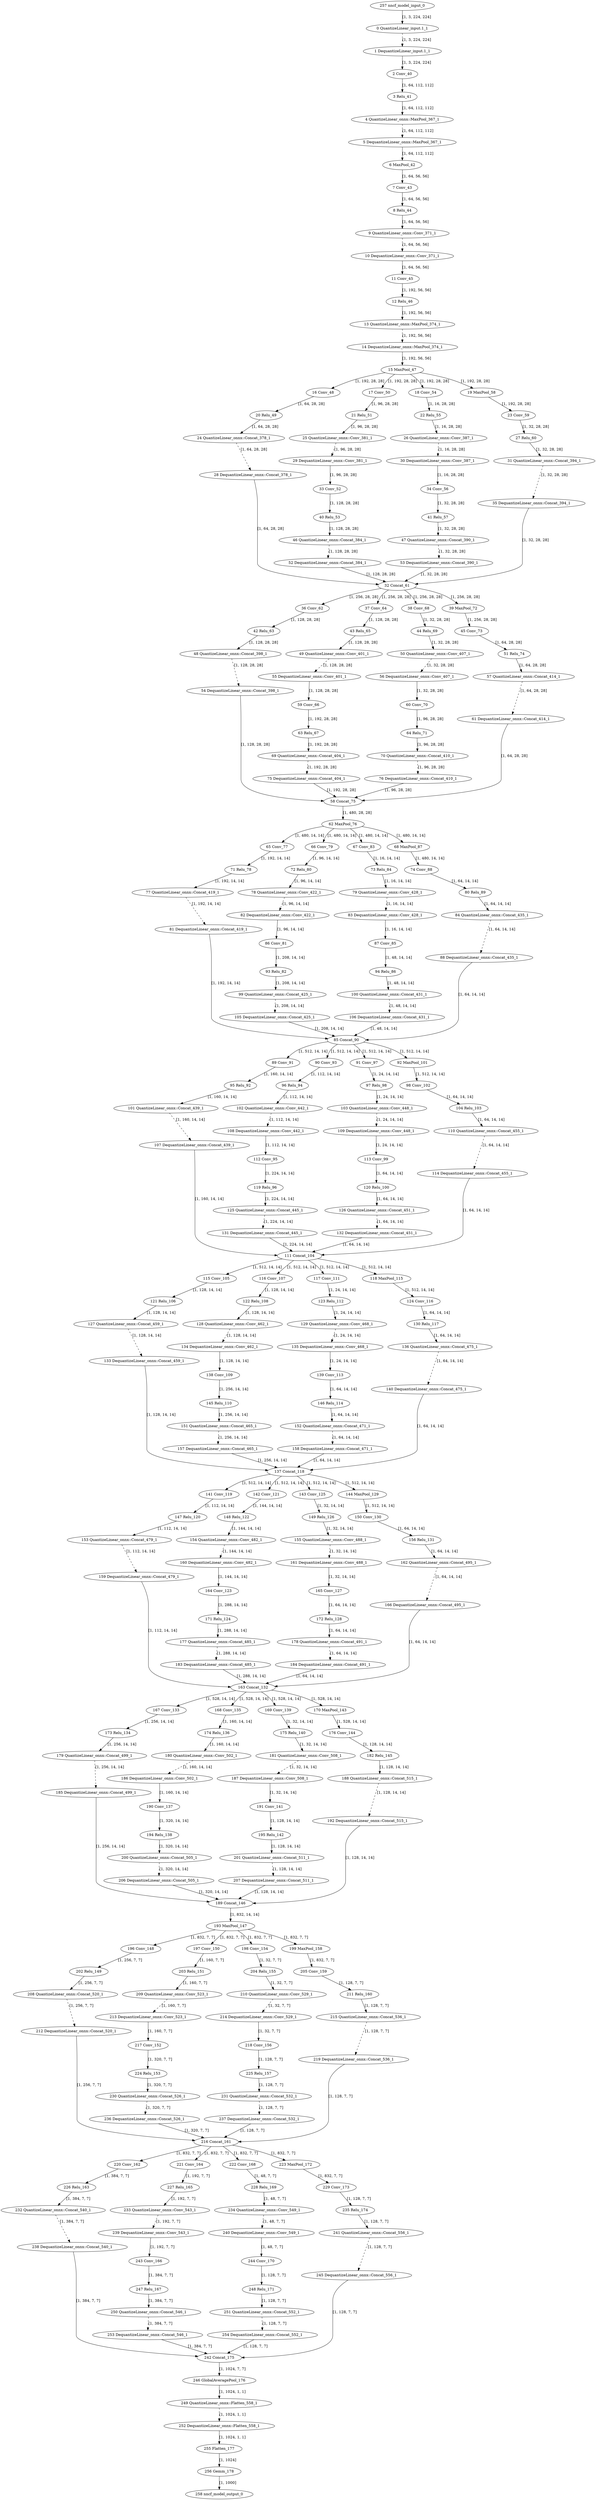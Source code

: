 strict digraph  {
"0 QuantizeLinear_input.1_1" [id=0, type=QuantizeLinear];
"1 DequantizeLinear_input.1_1" [id=1, type=DequantizeLinear];
"2 Conv_40" [id=2, type=Conv];
"3 Relu_41" [id=3, type=Relu];
"4 QuantizeLinear_onnx^^MaxPool_367_1" [id=4, label="4 QuantizeLinear_onnx::MaxPool_367_1", type=QuantizeLinear];
"5 DequantizeLinear_onnx^^MaxPool_367_1" [id=5, label="5 DequantizeLinear_onnx::MaxPool_367_1", type=DequantizeLinear];
"6 MaxPool_42" [id=6, type=MaxPool];
"7 Conv_43" [id=7, type=Conv];
"8 Relu_44" [id=8, type=Relu];
"9 QuantizeLinear_onnx^^Conv_371_1" [id=9, label="9 QuantizeLinear_onnx::Conv_371_1", type=QuantizeLinear];
"10 DequantizeLinear_onnx^^Conv_371_1" [id=10, label="10 DequantizeLinear_onnx::Conv_371_1", type=DequantizeLinear];
"11 Conv_45" [id=11, type=Conv];
"12 Relu_46" [id=12, type=Relu];
"13 QuantizeLinear_onnx^^MaxPool_374_1" [id=13, label="13 QuantizeLinear_onnx::MaxPool_374_1", type=QuantizeLinear];
"14 DequantizeLinear_onnx^^MaxPool_374_1" [id=14, label="14 DequantizeLinear_onnx::MaxPool_374_1", type=DequantizeLinear];
"15 MaxPool_47" [id=15, type=MaxPool];
"16 Conv_48" [id=16, type=Conv];
"17 Conv_50" [id=17, type=Conv];
"18 Conv_54" [id=18, type=Conv];
"19 MaxPool_58" [id=19, type=MaxPool];
"20 Relu_49" [id=20, type=Relu];
"21 Relu_51" [id=21, type=Relu];
"22 Relu_55" [id=22, type=Relu];
"23 Conv_59" [id=23, type=Conv];
"24 QuantizeLinear_onnx^^Concat_378_1" [id=24, label="24 QuantizeLinear_onnx::Concat_378_1", type=QuantizeLinear];
"25 QuantizeLinear_onnx^^Conv_381_1" [id=25, label="25 QuantizeLinear_onnx::Conv_381_1", type=QuantizeLinear];
"26 QuantizeLinear_onnx^^Conv_387_1" [id=26, label="26 QuantizeLinear_onnx::Conv_387_1", type=QuantizeLinear];
"27 Relu_60" [id=27, type=Relu];
"28 DequantizeLinear_onnx^^Concat_378_1" [id=28, label="28 DequantizeLinear_onnx::Concat_378_1", type=DequantizeLinear];
"29 DequantizeLinear_onnx^^Conv_381_1" [id=29, label="29 DequantizeLinear_onnx::Conv_381_1", type=DequantizeLinear];
"30 DequantizeLinear_onnx^^Conv_387_1" [id=30, label="30 DequantizeLinear_onnx::Conv_387_1", type=DequantizeLinear];
"31 QuantizeLinear_onnx^^Concat_394_1" [id=31, label="31 QuantizeLinear_onnx::Concat_394_1", type=QuantizeLinear];
"32 Concat_61" [id=32, type=Concat];
"33 Conv_52" [id=33, type=Conv];
"34 Conv_56" [id=34, type=Conv];
"35 DequantizeLinear_onnx^^Concat_394_1" [id=35, label="35 DequantizeLinear_onnx::Concat_394_1", type=DequantizeLinear];
"36 Conv_62" [id=36, type=Conv];
"37 Conv_64" [id=37, type=Conv];
"38 Conv_68" [id=38, type=Conv];
"39 MaxPool_72" [id=39, type=MaxPool];
"40 Relu_53" [id=40, type=Relu];
"41 Relu_57" [id=41, type=Relu];
"42 Relu_63" [id=42, type=Relu];
"43 Relu_65" [id=43, type=Relu];
"44 Relu_69" [id=44, type=Relu];
"45 Conv_73" [id=45, type=Conv];
"46 QuantizeLinear_onnx^^Concat_384_1" [id=46, label="46 QuantizeLinear_onnx::Concat_384_1", type=QuantizeLinear];
"47 QuantizeLinear_onnx^^Concat_390_1" [id=47, label="47 QuantizeLinear_onnx::Concat_390_1", type=QuantizeLinear];
"48 QuantizeLinear_onnx^^Concat_398_1" [id=48, label="48 QuantizeLinear_onnx::Concat_398_1", type=QuantizeLinear];
"49 QuantizeLinear_onnx^^Conv_401_1" [id=49, label="49 QuantizeLinear_onnx::Conv_401_1", type=QuantizeLinear];
"50 QuantizeLinear_onnx^^Conv_407_1" [id=50, label="50 QuantizeLinear_onnx::Conv_407_1", type=QuantizeLinear];
"51 Relu_74" [id=51, type=Relu];
"52 DequantizeLinear_onnx^^Concat_384_1" [id=52, label="52 DequantizeLinear_onnx::Concat_384_1", type=DequantizeLinear];
"53 DequantizeLinear_onnx^^Concat_390_1" [id=53, label="53 DequantizeLinear_onnx::Concat_390_1", type=DequantizeLinear];
"54 DequantizeLinear_onnx^^Concat_398_1" [id=54, label="54 DequantizeLinear_onnx::Concat_398_1", type=DequantizeLinear];
"55 DequantizeLinear_onnx^^Conv_401_1" [id=55, label="55 DequantizeLinear_onnx::Conv_401_1", type=DequantizeLinear];
"56 DequantizeLinear_onnx^^Conv_407_1" [id=56, label="56 DequantizeLinear_onnx::Conv_407_1", type=DequantizeLinear];
"57 QuantizeLinear_onnx^^Concat_414_1" [id=57, label="57 QuantizeLinear_onnx::Concat_414_1", type=QuantizeLinear];
"58 Concat_75" [id=58, type=Concat];
"59 Conv_66" [id=59, type=Conv];
"60 Conv_70" [id=60, type=Conv];
"61 DequantizeLinear_onnx^^Concat_414_1" [id=61, label="61 DequantizeLinear_onnx::Concat_414_1", type=DequantizeLinear];
"62 MaxPool_76" [id=62, type=MaxPool];
"63 Relu_67" [id=63, type=Relu];
"64 Relu_71" [id=64, type=Relu];
"65 Conv_77" [id=65, type=Conv];
"66 Conv_79" [id=66, type=Conv];
"67 Conv_83" [id=67, type=Conv];
"68 MaxPool_87" [id=68, type=MaxPool];
"69 QuantizeLinear_onnx^^Concat_404_1" [id=69, label="69 QuantizeLinear_onnx::Concat_404_1", type=QuantizeLinear];
"70 QuantizeLinear_onnx^^Concat_410_1" [id=70, label="70 QuantizeLinear_onnx::Concat_410_1", type=QuantizeLinear];
"71 Relu_78" [id=71, type=Relu];
"72 Relu_80" [id=72, type=Relu];
"73 Relu_84" [id=73, type=Relu];
"74 Conv_88" [id=74, type=Conv];
"75 DequantizeLinear_onnx^^Concat_404_1" [id=75, label="75 DequantizeLinear_onnx::Concat_404_1", type=DequantizeLinear];
"76 DequantizeLinear_onnx^^Concat_410_1" [id=76, label="76 DequantizeLinear_onnx::Concat_410_1", type=DequantizeLinear];
"77 QuantizeLinear_onnx^^Concat_419_1" [id=77, label="77 QuantizeLinear_onnx::Concat_419_1", type=QuantizeLinear];
"78 QuantizeLinear_onnx^^Conv_422_1" [id=78, label="78 QuantizeLinear_onnx::Conv_422_1", type=QuantizeLinear];
"79 QuantizeLinear_onnx^^Conv_428_1" [id=79, label="79 QuantizeLinear_onnx::Conv_428_1", type=QuantizeLinear];
"80 Relu_89" [id=80, type=Relu];
"81 DequantizeLinear_onnx^^Concat_419_1" [id=81, label="81 DequantizeLinear_onnx::Concat_419_1", type=DequantizeLinear];
"82 DequantizeLinear_onnx^^Conv_422_1" [id=82, label="82 DequantizeLinear_onnx::Conv_422_1", type=DequantizeLinear];
"83 DequantizeLinear_onnx^^Conv_428_1" [id=83, label="83 DequantizeLinear_onnx::Conv_428_1", type=DequantizeLinear];
"84 QuantizeLinear_onnx^^Concat_435_1" [id=84, label="84 QuantizeLinear_onnx::Concat_435_1", type=QuantizeLinear];
"85 Concat_90" [id=85, type=Concat];
"86 Conv_81" [id=86, type=Conv];
"87 Conv_85" [id=87, type=Conv];
"88 DequantizeLinear_onnx^^Concat_435_1" [id=88, label="88 DequantizeLinear_onnx::Concat_435_1", type=DequantizeLinear];
"89 Conv_91" [id=89, type=Conv];
"90 Conv_93" [id=90, type=Conv];
"91 Conv_97" [id=91, type=Conv];
"92 MaxPool_101" [id=92, type=MaxPool];
"93 Relu_82" [id=93, type=Relu];
"94 Relu_86" [id=94, type=Relu];
"95 Relu_92" [id=95, type=Relu];
"96 Relu_94" [id=96, type=Relu];
"97 Relu_98" [id=97, type=Relu];
"98 Conv_102" [id=98, type=Conv];
"99 QuantizeLinear_onnx^^Concat_425_1" [id=99, label="99 QuantizeLinear_onnx::Concat_425_1", type=QuantizeLinear];
"100 QuantizeLinear_onnx^^Concat_431_1" [id=100, label="100 QuantizeLinear_onnx::Concat_431_1", type=QuantizeLinear];
"101 QuantizeLinear_onnx^^Concat_439_1" [id=101, label="101 QuantizeLinear_onnx::Concat_439_1", type=QuantizeLinear];
"102 QuantizeLinear_onnx^^Conv_442_1" [id=102, label="102 QuantizeLinear_onnx::Conv_442_1", type=QuantizeLinear];
"103 QuantizeLinear_onnx^^Conv_448_1" [id=103, label="103 QuantizeLinear_onnx::Conv_448_1", type=QuantizeLinear];
"104 Relu_103" [id=104, type=Relu];
"105 DequantizeLinear_onnx^^Concat_425_1" [id=105, label="105 DequantizeLinear_onnx::Concat_425_1", type=DequantizeLinear];
"106 DequantizeLinear_onnx^^Concat_431_1" [id=106, label="106 DequantizeLinear_onnx::Concat_431_1", type=DequantizeLinear];
"107 DequantizeLinear_onnx^^Concat_439_1" [id=107, label="107 DequantizeLinear_onnx::Concat_439_1", type=DequantizeLinear];
"108 DequantizeLinear_onnx^^Conv_442_1" [id=108, label="108 DequantizeLinear_onnx::Conv_442_1", type=DequantizeLinear];
"109 DequantizeLinear_onnx^^Conv_448_1" [id=109, label="109 DequantizeLinear_onnx::Conv_448_1", type=DequantizeLinear];
"110 QuantizeLinear_onnx^^Concat_455_1" [id=110, label="110 QuantizeLinear_onnx::Concat_455_1", type=QuantizeLinear];
"111 Concat_104" [id=111, type=Concat];
"112 Conv_95" [id=112, type=Conv];
"113 Conv_99" [id=113, type=Conv];
"114 DequantizeLinear_onnx^^Concat_455_1" [id=114, label="114 DequantizeLinear_onnx::Concat_455_1", type=DequantizeLinear];
"115 Conv_105" [id=115, type=Conv];
"116 Conv_107" [id=116, type=Conv];
"117 Conv_111" [id=117, type=Conv];
"118 MaxPool_115" [id=118, type=MaxPool];
"119 Relu_96" [id=119, type=Relu];
"120 Relu_100" [id=120, type=Relu];
"121 Relu_106" [id=121, type=Relu];
"122 Relu_108" [id=122, type=Relu];
"123 Relu_112" [id=123, type=Relu];
"124 Conv_116" [id=124, type=Conv];
"125 QuantizeLinear_onnx^^Concat_445_1" [id=125, label="125 QuantizeLinear_onnx::Concat_445_1", type=QuantizeLinear];
"126 QuantizeLinear_onnx^^Concat_451_1" [id=126, label="126 QuantizeLinear_onnx::Concat_451_1", type=QuantizeLinear];
"127 QuantizeLinear_onnx^^Concat_459_1" [id=127, label="127 QuantizeLinear_onnx::Concat_459_1", type=QuantizeLinear];
"128 QuantizeLinear_onnx^^Conv_462_1" [id=128, label="128 QuantizeLinear_onnx::Conv_462_1", type=QuantizeLinear];
"129 QuantizeLinear_onnx^^Conv_468_1" [id=129, label="129 QuantizeLinear_onnx::Conv_468_1", type=QuantizeLinear];
"130 Relu_117" [id=130, type=Relu];
"131 DequantizeLinear_onnx^^Concat_445_1" [id=131, label="131 DequantizeLinear_onnx::Concat_445_1", type=DequantizeLinear];
"132 DequantizeLinear_onnx^^Concat_451_1" [id=132, label="132 DequantizeLinear_onnx::Concat_451_1", type=DequantizeLinear];
"133 DequantizeLinear_onnx^^Concat_459_1" [id=133, label="133 DequantizeLinear_onnx::Concat_459_1", type=DequantizeLinear];
"134 DequantizeLinear_onnx^^Conv_462_1" [id=134, label="134 DequantizeLinear_onnx::Conv_462_1", type=DequantizeLinear];
"135 DequantizeLinear_onnx^^Conv_468_1" [id=135, label="135 DequantizeLinear_onnx::Conv_468_1", type=DequantizeLinear];
"136 QuantizeLinear_onnx^^Concat_475_1" [id=136, label="136 QuantizeLinear_onnx::Concat_475_1", type=QuantizeLinear];
"137 Concat_118" [id=137, type=Concat];
"138 Conv_109" [id=138, type=Conv];
"139 Conv_113" [id=139, type=Conv];
"140 DequantizeLinear_onnx^^Concat_475_1" [id=140, label="140 DequantizeLinear_onnx::Concat_475_1", type=DequantizeLinear];
"141 Conv_119" [id=141, type=Conv];
"142 Conv_121" [id=142, type=Conv];
"143 Conv_125" [id=143, type=Conv];
"144 MaxPool_129" [id=144, type=MaxPool];
"145 Relu_110" [id=145, type=Relu];
"146 Relu_114" [id=146, type=Relu];
"147 Relu_120" [id=147, type=Relu];
"148 Relu_122" [id=148, type=Relu];
"149 Relu_126" [id=149, type=Relu];
"150 Conv_130" [id=150, type=Conv];
"151 QuantizeLinear_onnx^^Concat_465_1" [id=151, label="151 QuantizeLinear_onnx::Concat_465_1", type=QuantizeLinear];
"152 QuantizeLinear_onnx^^Concat_471_1" [id=152, label="152 QuantizeLinear_onnx::Concat_471_1", type=QuantizeLinear];
"153 QuantizeLinear_onnx^^Concat_479_1" [id=153, label="153 QuantizeLinear_onnx::Concat_479_1", type=QuantizeLinear];
"154 QuantizeLinear_onnx^^Conv_482_1" [id=154, label="154 QuantizeLinear_onnx::Conv_482_1", type=QuantizeLinear];
"155 QuantizeLinear_onnx^^Conv_488_1" [id=155, label="155 QuantizeLinear_onnx::Conv_488_1", type=QuantizeLinear];
"156 Relu_131" [id=156, type=Relu];
"157 DequantizeLinear_onnx^^Concat_465_1" [id=157, label="157 DequantizeLinear_onnx::Concat_465_1", type=DequantizeLinear];
"158 DequantizeLinear_onnx^^Concat_471_1" [id=158, label="158 DequantizeLinear_onnx::Concat_471_1", type=DequantizeLinear];
"159 DequantizeLinear_onnx^^Concat_479_1" [id=159, label="159 DequantizeLinear_onnx::Concat_479_1", type=DequantizeLinear];
"160 DequantizeLinear_onnx^^Conv_482_1" [id=160, label="160 DequantizeLinear_onnx::Conv_482_1", type=DequantizeLinear];
"161 DequantizeLinear_onnx^^Conv_488_1" [id=161, label="161 DequantizeLinear_onnx::Conv_488_1", type=DequantizeLinear];
"162 QuantizeLinear_onnx^^Concat_495_1" [id=162, label="162 QuantizeLinear_onnx::Concat_495_1", type=QuantizeLinear];
"163 Concat_132" [id=163, type=Concat];
"164 Conv_123" [id=164, type=Conv];
"165 Conv_127" [id=165, type=Conv];
"166 DequantizeLinear_onnx^^Concat_495_1" [id=166, label="166 DequantizeLinear_onnx::Concat_495_1", type=DequantizeLinear];
"167 Conv_133" [id=167, type=Conv];
"168 Conv_135" [id=168, type=Conv];
"169 Conv_139" [id=169, type=Conv];
"170 MaxPool_143" [id=170, type=MaxPool];
"171 Relu_124" [id=171, type=Relu];
"172 Relu_128" [id=172, type=Relu];
"173 Relu_134" [id=173, type=Relu];
"174 Relu_136" [id=174, type=Relu];
"175 Relu_140" [id=175, type=Relu];
"176 Conv_144" [id=176, type=Conv];
"177 QuantizeLinear_onnx^^Concat_485_1" [id=177, label="177 QuantizeLinear_onnx::Concat_485_1", type=QuantizeLinear];
"178 QuantizeLinear_onnx^^Concat_491_1" [id=178, label="178 QuantizeLinear_onnx::Concat_491_1", type=QuantizeLinear];
"179 QuantizeLinear_onnx^^Concat_499_1" [id=179, label="179 QuantizeLinear_onnx::Concat_499_1", type=QuantizeLinear];
"180 QuantizeLinear_onnx^^Conv_502_1" [id=180, label="180 QuantizeLinear_onnx::Conv_502_1", type=QuantizeLinear];
"181 QuantizeLinear_onnx^^Conv_508_1" [id=181, label="181 QuantizeLinear_onnx::Conv_508_1", type=QuantizeLinear];
"182 Relu_145" [id=182, type=Relu];
"183 DequantizeLinear_onnx^^Concat_485_1" [id=183, label="183 DequantizeLinear_onnx::Concat_485_1", type=DequantizeLinear];
"184 DequantizeLinear_onnx^^Concat_491_1" [id=184, label="184 DequantizeLinear_onnx::Concat_491_1", type=DequantizeLinear];
"185 DequantizeLinear_onnx^^Concat_499_1" [id=185, label="185 DequantizeLinear_onnx::Concat_499_1", type=DequantizeLinear];
"186 DequantizeLinear_onnx^^Conv_502_1" [id=186, label="186 DequantizeLinear_onnx::Conv_502_1", type=DequantizeLinear];
"187 DequantizeLinear_onnx^^Conv_508_1" [id=187, label="187 DequantizeLinear_onnx::Conv_508_1", type=DequantizeLinear];
"188 QuantizeLinear_onnx^^Concat_515_1" [id=188, label="188 QuantizeLinear_onnx::Concat_515_1", type=QuantizeLinear];
"189 Concat_146" [id=189, type=Concat];
"190 Conv_137" [id=190, type=Conv];
"191 Conv_141" [id=191, type=Conv];
"192 DequantizeLinear_onnx^^Concat_515_1" [id=192, label="192 DequantizeLinear_onnx::Concat_515_1", type=DequantizeLinear];
"193 MaxPool_147" [id=193, type=MaxPool];
"194 Relu_138" [id=194, type=Relu];
"195 Relu_142" [id=195, type=Relu];
"196 Conv_148" [id=196, type=Conv];
"197 Conv_150" [id=197, type=Conv];
"198 Conv_154" [id=198, type=Conv];
"199 MaxPool_158" [id=199, type=MaxPool];
"200 QuantizeLinear_onnx^^Concat_505_1" [id=200, label="200 QuantizeLinear_onnx::Concat_505_1", type=QuantizeLinear];
"201 QuantizeLinear_onnx^^Concat_511_1" [id=201, label="201 QuantizeLinear_onnx::Concat_511_1", type=QuantizeLinear];
"202 Relu_149" [id=202, type=Relu];
"203 Relu_151" [id=203, type=Relu];
"204 Relu_155" [id=204, type=Relu];
"205 Conv_159" [id=205, type=Conv];
"206 DequantizeLinear_onnx^^Concat_505_1" [id=206, label="206 DequantizeLinear_onnx::Concat_505_1", type=DequantizeLinear];
"207 DequantizeLinear_onnx^^Concat_511_1" [id=207, label="207 DequantizeLinear_onnx::Concat_511_1", type=DequantizeLinear];
"208 QuantizeLinear_onnx^^Concat_520_1" [id=208, label="208 QuantizeLinear_onnx::Concat_520_1", type=QuantizeLinear];
"209 QuantizeLinear_onnx^^Conv_523_1" [id=209, label="209 QuantizeLinear_onnx::Conv_523_1", type=QuantizeLinear];
"210 QuantizeLinear_onnx^^Conv_529_1" [id=210, label="210 QuantizeLinear_onnx::Conv_529_1", type=QuantizeLinear];
"211 Relu_160" [id=211, type=Relu];
"212 DequantizeLinear_onnx^^Concat_520_1" [id=212, label="212 DequantizeLinear_onnx::Concat_520_1", type=DequantizeLinear];
"213 DequantizeLinear_onnx^^Conv_523_1" [id=213, label="213 DequantizeLinear_onnx::Conv_523_1", type=DequantizeLinear];
"214 DequantizeLinear_onnx^^Conv_529_1" [id=214, label="214 DequantizeLinear_onnx::Conv_529_1", type=DequantizeLinear];
"215 QuantizeLinear_onnx^^Concat_536_1" [id=215, label="215 QuantizeLinear_onnx::Concat_536_1", type=QuantizeLinear];
"216 Concat_161" [id=216, type=Concat];
"217 Conv_152" [id=217, type=Conv];
"218 Conv_156" [id=218, type=Conv];
"219 DequantizeLinear_onnx^^Concat_536_1" [id=219, label="219 DequantizeLinear_onnx::Concat_536_1", type=DequantizeLinear];
"220 Conv_162" [id=220, type=Conv];
"221 Conv_164" [id=221, type=Conv];
"222 Conv_168" [id=222, type=Conv];
"223 MaxPool_172" [id=223, type=MaxPool];
"224 Relu_153" [id=224, type=Relu];
"225 Relu_157" [id=225, type=Relu];
"226 Relu_163" [id=226, type=Relu];
"227 Relu_165" [id=227, type=Relu];
"228 Relu_169" [id=228, type=Relu];
"229 Conv_173" [id=229, type=Conv];
"230 QuantizeLinear_onnx^^Concat_526_1" [id=230, label="230 QuantizeLinear_onnx::Concat_526_1", type=QuantizeLinear];
"231 QuantizeLinear_onnx^^Concat_532_1" [id=231, label="231 QuantizeLinear_onnx::Concat_532_1", type=QuantizeLinear];
"232 QuantizeLinear_onnx^^Concat_540_1" [id=232, label="232 QuantizeLinear_onnx::Concat_540_1", type=QuantizeLinear];
"233 QuantizeLinear_onnx^^Conv_543_1" [id=233, label="233 QuantizeLinear_onnx::Conv_543_1", type=QuantizeLinear];
"234 QuantizeLinear_onnx^^Conv_549_1" [id=234, label="234 QuantizeLinear_onnx::Conv_549_1", type=QuantizeLinear];
"235 Relu_174" [id=235, type=Relu];
"236 DequantizeLinear_onnx^^Concat_526_1" [id=236, label="236 DequantizeLinear_onnx::Concat_526_1", type=DequantizeLinear];
"237 DequantizeLinear_onnx^^Concat_532_1" [id=237, label="237 DequantizeLinear_onnx::Concat_532_1", type=DequantizeLinear];
"238 DequantizeLinear_onnx^^Concat_540_1" [id=238, label="238 DequantizeLinear_onnx::Concat_540_1", type=DequantizeLinear];
"239 DequantizeLinear_onnx^^Conv_543_1" [id=239, label="239 DequantizeLinear_onnx::Conv_543_1", type=DequantizeLinear];
"240 DequantizeLinear_onnx^^Conv_549_1" [id=240, label="240 DequantizeLinear_onnx::Conv_549_1", type=DequantizeLinear];
"241 QuantizeLinear_onnx^^Concat_556_1" [id=241, label="241 QuantizeLinear_onnx::Concat_556_1", type=QuantizeLinear];
"242 Concat_175" [id=242, type=Concat];
"243 Conv_166" [id=243, type=Conv];
"244 Conv_170" [id=244, type=Conv];
"245 DequantizeLinear_onnx^^Concat_556_1" [id=245, label="245 DequantizeLinear_onnx::Concat_556_1", type=DequantizeLinear];
"246 GlobalAveragePool_176" [id=246, type=GlobalAveragePool];
"247 Relu_167" [id=247, type=Relu];
"248 Relu_171" [id=248, type=Relu];
"249 QuantizeLinear_onnx^^Flatten_558_1" [id=249, label="249 QuantizeLinear_onnx::Flatten_558_1", type=QuantizeLinear];
"250 QuantizeLinear_onnx^^Concat_546_1" [id=250, label="250 QuantizeLinear_onnx::Concat_546_1", type=QuantizeLinear];
"251 QuantizeLinear_onnx^^Concat_552_1" [id=251, label="251 QuantizeLinear_onnx::Concat_552_1", type=QuantizeLinear];
"252 DequantizeLinear_onnx^^Flatten_558_1" [id=252, label="252 DequantizeLinear_onnx::Flatten_558_1", type=DequantizeLinear];
"253 DequantizeLinear_onnx^^Concat_546_1" [id=253, label="253 DequantizeLinear_onnx::Concat_546_1", type=DequantizeLinear];
"254 DequantizeLinear_onnx^^Concat_552_1" [id=254, label="254 DequantizeLinear_onnx::Concat_552_1", type=DequantizeLinear];
"255 Flatten_177" [id=255, type=Flatten];
"256 Gemm_178" [id=256, type=Gemm];
"257 nncf_model_input_0" [id=257, type=nncf_model_input];
"258 nncf_model_output_0" [id=258, type=nncf_model_output];
"0 QuantizeLinear_input.1_1" -> "1 DequantizeLinear_input.1_1"  [label="[1, 3, 224, 224]", style=dashed];
"1 DequantizeLinear_input.1_1" -> "2 Conv_40"  [label="[1, 3, 224, 224]", style=solid];
"2 Conv_40" -> "3 Relu_41"  [label="[1, 64, 112, 112]", style=solid];
"3 Relu_41" -> "4 QuantizeLinear_onnx^^MaxPool_367_1"  [label="[1, 64, 112, 112]", style=solid];
"4 QuantizeLinear_onnx^^MaxPool_367_1" -> "5 DequantizeLinear_onnx^^MaxPool_367_1"  [label="[1, 64, 112, 112]", style=dashed];
"5 DequantizeLinear_onnx^^MaxPool_367_1" -> "6 MaxPool_42"  [label="[1, 64, 112, 112]", style=solid];
"6 MaxPool_42" -> "7 Conv_43"  [label="[1, 64, 56, 56]", style=solid];
"7 Conv_43" -> "8 Relu_44"  [label="[1, 64, 56, 56]", style=solid];
"8 Relu_44" -> "9 QuantizeLinear_onnx^^Conv_371_1"  [label="[1, 64, 56, 56]", style=solid];
"9 QuantizeLinear_onnx^^Conv_371_1" -> "10 DequantizeLinear_onnx^^Conv_371_1"  [label="[1, 64, 56, 56]", style=dashed];
"10 DequantizeLinear_onnx^^Conv_371_1" -> "11 Conv_45"  [label="[1, 64, 56, 56]", style=solid];
"11 Conv_45" -> "12 Relu_46"  [label="[1, 192, 56, 56]", style=solid];
"12 Relu_46" -> "13 QuantizeLinear_onnx^^MaxPool_374_1"  [label="[1, 192, 56, 56]", style=solid];
"13 QuantizeLinear_onnx^^MaxPool_374_1" -> "14 DequantizeLinear_onnx^^MaxPool_374_1"  [label="[1, 192, 56, 56]", style=dashed];
"14 DequantizeLinear_onnx^^MaxPool_374_1" -> "15 MaxPool_47"  [label="[1, 192, 56, 56]", style=solid];
"15 MaxPool_47" -> "16 Conv_48"  [label="[1, 192, 28, 28]", style=solid];
"15 MaxPool_47" -> "17 Conv_50"  [label="[1, 192, 28, 28]", style=solid];
"15 MaxPool_47" -> "18 Conv_54"  [label="[1, 192, 28, 28]", style=solid];
"15 MaxPool_47" -> "19 MaxPool_58"  [label="[1, 192, 28, 28]", style=solid];
"16 Conv_48" -> "20 Relu_49"  [label="[1, 64, 28, 28]", style=solid];
"17 Conv_50" -> "21 Relu_51"  [label="[1, 96, 28, 28]", style=solid];
"18 Conv_54" -> "22 Relu_55"  [label="[1, 16, 28, 28]", style=solid];
"19 MaxPool_58" -> "23 Conv_59"  [label="[1, 192, 28, 28]", style=solid];
"20 Relu_49" -> "24 QuantizeLinear_onnx^^Concat_378_1"  [label="[1, 64, 28, 28]", style=solid];
"21 Relu_51" -> "25 QuantizeLinear_onnx^^Conv_381_1"  [label="[1, 96, 28, 28]", style=solid];
"22 Relu_55" -> "26 QuantizeLinear_onnx^^Conv_387_1"  [label="[1, 16, 28, 28]", style=solid];
"23 Conv_59" -> "27 Relu_60"  [label="[1, 32, 28, 28]", style=solid];
"24 QuantizeLinear_onnx^^Concat_378_1" -> "28 DequantizeLinear_onnx^^Concat_378_1"  [label="[1, 64, 28, 28]", style=dashed];
"25 QuantizeLinear_onnx^^Conv_381_1" -> "29 DequantizeLinear_onnx^^Conv_381_1"  [label="[1, 96, 28, 28]", style=dashed];
"26 QuantizeLinear_onnx^^Conv_387_1" -> "30 DequantizeLinear_onnx^^Conv_387_1"  [label="[1, 16, 28, 28]", style=dashed];
"27 Relu_60" -> "31 QuantizeLinear_onnx^^Concat_394_1"  [label="[1, 32, 28, 28]", style=solid];
"28 DequantizeLinear_onnx^^Concat_378_1" -> "32 Concat_61"  [label="[1, 64, 28, 28]", style=solid];
"29 DequantizeLinear_onnx^^Conv_381_1" -> "33 Conv_52"  [label="[1, 96, 28, 28]", style=solid];
"30 DequantizeLinear_onnx^^Conv_387_1" -> "34 Conv_56"  [label="[1, 16, 28, 28]", style=solid];
"31 QuantizeLinear_onnx^^Concat_394_1" -> "35 DequantizeLinear_onnx^^Concat_394_1"  [label="[1, 32, 28, 28]", style=dashed];
"32 Concat_61" -> "36 Conv_62"  [label="[1, 256, 28, 28]", style=solid];
"32 Concat_61" -> "37 Conv_64"  [label="[1, 256, 28, 28]", style=solid];
"32 Concat_61" -> "38 Conv_68"  [label="[1, 256, 28, 28]", style=solid];
"32 Concat_61" -> "39 MaxPool_72"  [label="[1, 256, 28, 28]", style=solid];
"33 Conv_52" -> "40 Relu_53"  [label="[1, 128, 28, 28]", style=solid];
"34 Conv_56" -> "41 Relu_57"  [label="[1, 32, 28, 28]", style=solid];
"35 DequantizeLinear_onnx^^Concat_394_1" -> "32 Concat_61"  [label="[1, 32, 28, 28]", style=solid];
"36 Conv_62" -> "42 Relu_63"  [label="[1, 128, 28, 28]", style=solid];
"37 Conv_64" -> "43 Relu_65"  [label="[1, 128, 28, 28]", style=solid];
"38 Conv_68" -> "44 Relu_69"  [label="[1, 32, 28, 28]", style=solid];
"39 MaxPool_72" -> "45 Conv_73"  [label="[1, 256, 28, 28]", style=solid];
"40 Relu_53" -> "46 QuantizeLinear_onnx^^Concat_384_1"  [label="[1, 128, 28, 28]", style=solid];
"41 Relu_57" -> "47 QuantizeLinear_onnx^^Concat_390_1"  [label="[1, 32, 28, 28]", style=solid];
"42 Relu_63" -> "48 QuantizeLinear_onnx^^Concat_398_1"  [label="[1, 128, 28, 28]", style=solid];
"43 Relu_65" -> "49 QuantizeLinear_onnx^^Conv_401_1"  [label="[1, 128, 28, 28]", style=solid];
"44 Relu_69" -> "50 QuantizeLinear_onnx^^Conv_407_1"  [label="[1, 32, 28, 28]", style=solid];
"45 Conv_73" -> "51 Relu_74"  [label="[1, 64, 28, 28]", style=solid];
"46 QuantizeLinear_onnx^^Concat_384_1" -> "52 DequantizeLinear_onnx^^Concat_384_1"  [label="[1, 128, 28, 28]", style=dashed];
"47 QuantizeLinear_onnx^^Concat_390_1" -> "53 DequantizeLinear_onnx^^Concat_390_1"  [label="[1, 32, 28, 28]", style=dashed];
"48 QuantizeLinear_onnx^^Concat_398_1" -> "54 DequantizeLinear_onnx^^Concat_398_1"  [label="[1, 128, 28, 28]", style=dashed];
"49 QuantizeLinear_onnx^^Conv_401_1" -> "55 DequantizeLinear_onnx^^Conv_401_1"  [label="[1, 128, 28, 28]", style=dashed];
"50 QuantizeLinear_onnx^^Conv_407_1" -> "56 DequantizeLinear_onnx^^Conv_407_1"  [label="[1, 32, 28, 28]", style=dashed];
"51 Relu_74" -> "57 QuantizeLinear_onnx^^Concat_414_1"  [label="[1, 64, 28, 28]", style=solid];
"52 DequantizeLinear_onnx^^Concat_384_1" -> "32 Concat_61"  [label="[1, 128, 28, 28]", style=solid];
"53 DequantizeLinear_onnx^^Concat_390_1" -> "32 Concat_61"  [label="[1, 32, 28, 28]", style=solid];
"54 DequantizeLinear_onnx^^Concat_398_1" -> "58 Concat_75"  [label="[1, 128, 28, 28]", style=solid];
"55 DequantizeLinear_onnx^^Conv_401_1" -> "59 Conv_66"  [label="[1, 128, 28, 28]", style=solid];
"56 DequantizeLinear_onnx^^Conv_407_1" -> "60 Conv_70"  [label="[1, 32, 28, 28]", style=solid];
"57 QuantizeLinear_onnx^^Concat_414_1" -> "61 DequantizeLinear_onnx^^Concat_414_1"  [label="[1, 64, 28, 28]", style=dashed];
"58 Concat_75" -> "62 MaxPool_76"  [label="[1, 480, 28, 28]", style=solid];
"59 Conv_66" -> "63 Relu_67"  [label="[1, 192, 28, 28]", style=solid];
"60 Conv_70" -> "64 Relu_71"  [label="[1, 96, 28, 28]", style=solid];
"61 DequantizeLinear_onnx^^Concat_414_1" -> "58 Concat_75"  [label="[1, 64, 28, 28]", style=solid];
"62 MaxPool_76" -> "65 Conv_77"  [label="[1, 480, 14, 14]", style=solid];
"62 MaxPool_76" -> "66 Conv_79"  [label="[1, 480, 14, 14]", style=solid];
"62 MaxPool_76" -> "67 Conv_83"  [label="[1, 480, 14, 14]", style=solid];
"62 MaxPool_76" -> "68 MaxPool_87"  [label="[1, 480, 14, 14]", style=solid];
"63 Relu_67" -> "69 QuantizeLinear_onnx^^Concat_404_1"  [label="[1, 192, 28, 28]", style=solid];
"64 Relu_71" -> "70 QuantizeLinear_onnx^^Concat_410_1"  [label="[1, 96, 28, 28]", style=solid];
"65 Conv_77" -> "71 Relu_78"  [label="[1, 192, 14, 14]", style=solid];
"66 Conv_79" -> "72 Relu_80"  [label="[1, 96, 14, 14]", style=solid];
"67 Conv_83" -> "73 Relu_84"  [label="[1, 16, 14, 14]", style=solid];
"68 MaxPool_87" -> "74 Conv_88"  [label="[1, 480, 14, 14]", style=solid];
"69 QuantizeLinear_onnx^^Concat_404_1" -> "75 DequantizeLinear_onnx^^Concat_404_1"  [label="[1, 192, 28, 28]", style=dashed];
"70 QuantizeLinear_onnx^^Concat_410_1" -> "76 DequantizeLinear_onnx^^Concat_410_1"  [label="[1, 96, 28, 28]", style=dashed];
"71 Relu_78" -> "77 QuantizeLinear_onnx^^Concat_419_1"  [label="[1, 192, 14, 14]", style=solid];
"72 Relu_80" -> "78 QuantizeLinear_onnx^^Conv_422_1"  [label="[1, 96, 14, 14]", style=solid];
"73 Relu_84" -> "79 QuantizeLinear_onnx^^Conv_428_1"  [label="[1, 16, 14, 14]", style=solid];
"74 Conv_88" -> "80 Relu_89"  [label="[1, 64, 14, 14]", style=solid];
"75 DequantizeLinear_onnx^^Concat_404_1" -> "58 Concat_75"  [label="[1, 192, 28, 28]", style=solid];
"76 DequantizeLinear_onnx^^Concat_410_1" -> "58 Concat_75"  [label="[1, 96, 28, 28]", style=solid];
"77 QuantizeLinear_onnx^^Concat_419_1" -> "81 DequantizeLinear_onnx^^Concat_419_1"  [label="[1, 192, 14, 14]", style=dashed];
"78 QuantizeLinear_onnx^^Conv_422_1" -> "82 DequantizeLinear_onnx^^Conv_422_1"  [label="[1, 96, 14, 14]", style=dashed];
"79 QuantizeLinear_onnx^^Conv_428_1" -> "83 DequantizeLinear_onnx^^Conv_428_1"  [label="[1, 16, 14, 14]", style=dashed];
"80 Relu_89" -> "84 QuantizeLinear_onnx^^Concat_435_1"  [label="[1, 64, 14, 14]", style=solid];
"81 DequantizeLinear_onnx^^Concat_419_1" -> "85 Concat_90"  [label="[1, 192, 14, 14]", style=solid];
"82 DequantizeLinear_onnx^^Conv_422_1" -> "86 Conv_81"  [label="[1, 96, 14, 14]", style=solid];
"83 DequantizeLinear_onnx^^Conv_428_1" -> "87 Conv_85"  [label="[1, 16, 14, 14]", style=solid];
"84 QuantizeLinear_onnx^^Concat_435_1" -> "88 DequantizeLinear_onnx^^Concat_435_1"  [label="[1, 64, 14, 14]", style=dashed];
"85 Concat_90" -> "89 Conv_91"  [label="[1, 512, 14, 14]", style=solid];
"85 Concat_90" -> "90 Conv_93"  [label="[1, 512, 14, 14]", style=solid];
"85 Concat_90" -> "91 Conv_97"  [label="[1, 512, 14, 14]", style=solid];
"85 Concat_90" -> "92 MaxPool_101"  [label="[1, 512, 14, 14]", style=solid];
"86 Conv_81" -> "93 Relu_82"  [label="[1, 208, 14, 14]", style=solid];
"87 Conv_85" -> "94 Relu_86"  [label="[1, 48, 14, 14]", style=solid];
"88 DequantizeLinear_onnx^^Concat_435_1" -> "85 Concat_90"  [label="[1, 64, 14, 14]", style=solid];
"89 Conv_91" -> "95 Relu_92"  [label="[1, 160, 14, 14]", style=solid];
"90 Conv_93" -> "96 Relu_94"  [label="[1, 112, 14, 14]", style=solid];
"91 Conv_97" -> "97 Relu_98"  [label="[1, 24, 14, 14]", style=solid];
"92 MaxPool_101" -> "98 Conv_102"  [label="[1, 512, 14, 14]", style=solid];
"93 Relu_82" -> "99 QuantizeLinear_onnx^^Concat_425_1"  [label="[1, 208, 14, 14]", style=solid];
"94 Relu_86" -> "100 QuantizeLinear_onnx^^Concat_431_1"  [label="[1, 48, 14, 14]", style=solid];
"95 Relu_92" -> "101 QuantizeLinear_onnx^^Concat_439_1"  [label="[1, 160, 14, 14]", style=solid];
"96 Relu_94" -> "102 QuantizeLinear_onnx^^Conv_442_1"  [label="[1, 112, 14, 14]", style=solid];
"97 Relu_98" -> "103 QuantizeLinear_onnx^^Conv_448_1"  [label="[1, 24, 14, 14]", style=solid];
"98 Conv_102" -> "104 Relu_103"  [label="[1, 64, 14, 14]", style=solid];
"99 QuantizeLinear_onnx^^Concat_425_1" -> "105 DequantizeLinear_onnx^^Concat_425_1"  [label="[1, 208, 14, 14]", style=dashed];
"100 QuantizeLinear_onnx^^Concat_431_1" -> "106 DequantizeLinear_onnx^^Concat_431_1"  [label="[1, 48, 14, 14]", style=dashed];
"101 QuantizeLinear_onnx^^Concat_439_1" -> "107 DequantizeLinear_onnx^^Concat_439_1"  [label="[1, 160, 14, 14]", style=dashed];
"102 QuantizeLinear_onnx^^Conv_442_1" -> "108 DequantizeLinear_onnx^^Conv_442_1"  [label="[1, 112, 14, 14]", style=dashed];
"103 QuantizeLinear_onnx^^Conv_448_1" -> "109 DequantizeLinear_onnx^^Conv_448_1"  [label="[1, 24, 14, 14]", style=dashed];
"104 Relu_103" -> "110 QuantizeLinear_onnx^^Concat_455_1"  [label="[1, 64, 14, 14]", style=solid];
"105 DequantizeLinear_onnx^^Concat_425_1" -> "85 Concat_90"  [label="[1, 208, 14, 14]", style=solid];
"106 DequantizeLinear_onnx^^Concat_431_1" -> "85 Concat_90"  [label="[1, 48, 14, 14]", style=solid];
"107 DequantizeLinear_onnx^^Concat_439_1" -> "111 Concat_104"  [label="[1, 160, 14, 14]", style=solid];
"108 DequantizeLinear_onnx^^Conv_442_1" -> "112 Conv_95"  [label="[1, 112, 14, 14]", style=solid];
"109 DequantizeLinear_onnx^^Conv_448_1" -> "113 Conv_99"  [label="[1, 24, 14, 14]", style=solid];
"110 QuantizeLinear_onnx^^Concat_455_1" -> "114 DequantizeLinear_onnx^^Concat_455_1"  [label="[1, 64, 14, 14]", style=dashed];
"111 Concat_104" -> "115 Conv_105"  [label="[1, 512, 14, 14]", style=solid];
"111 Concat_104" -> "116 Conv_107"  [label="[1, 512, 14, 14]", style=solid];
"111 Concat_104" -> "117 Conv_111"  [label="[1, 512, 14, 14]", style=solid];
"111 Concat_104" -> "118 MaxPool_115"  [label="[1, 512, 14, 14]", style=solid];
"112 Conv_95" -> "119 Relu_96"  [label="[1, 224, 14, 14]", style=solid];
"113 Conv_99" -> "120 Relu_100"  [label="[1, 64, 14, 14]", style=solid];
"114 DequantizeLinear_onnx^^Concat_455_1" -> "111 Concat_104"  [label="[1, 64, 14, 14]", style=solid];
"115 Conv_105" -> "121 Relu_106"  [label="[1, 128, 14, 14]", style=solid];
"116 Conv_107" -> "122 Relu_108"  [label="[1, 128, 14, 14]", style=solid];
"117 Conv_111" -> "123 Relu_112"  [label="[1, 24, 14, 14]", style=solid];
"118 MaxPool_115" -> "124 Conv_116"  [label="[1, 512, 14, 14]", style=solid];
"119 Relu_96" -> "125 QuantizeLinear_onnx^^Concat_445_1"  [label="[1, 224, 14, 14]", style=solid];
"120 Relu_100" -> "126 QuantizeLinear_onnx^^Concat_451_1"  [label="[1, 64, 14, 14]", style=solid];
"121 Relu_106" -> "127 QuantizeLinear_onnx^^Concat_459_1"  [label="[1, 128, 14, 14]", style=solid];
"122 Relu_108" -> "128 QuantizeLinear_onnx^^Conv_462_1"  [label="[1, 128, 14, 14]", style=solid];
"123 Relu_112" -> "129 QuantizeLinear_onnx^^Conv_468_1"  [label="[1, 24, 14, 14]", style=solid];
"124 Conv_116" -> "130 Relu_117"  [label="[1, 64, 14, 14]", style=solid];
"125 QuantizeLinear_onnx^^Concat_445_1" -> "131 DequantizeLinear_onnx^^Concat_445_1"  [label="[1, 224, 14, 14]", style=dashed];
"126 QuantizeLinear_onnx^^Concat_451_1" -> "132 DequantizeLinear_onnx^^Concat_451_1"  [label="[1, 64, 14, 14]", style=dashed];
"127 QuantizeLinear_onnx^^Concat_459_1" -> "133 DequantizeLinear_onnx^^Concat_459_1"  [label="[1, 128, 14, 14]", style=dashed];
"128 QuantizeLinear_onnx^^Conv_462_1" -> "134 DequantizeLinear_onnx^^Conv_462_1"  [label="[1, 128, 14, 14]", style=dashed];
"129 QuantizeLinear_onnx^^Conv_468_1" -> "135 DequantizeLinear_onnx^^Conv_468_1"  [label="[1, 24, 14, 14]", style=dashed];
"130 Relu_117" -> "136 QuantizeLinear_onnx^^Concat_475_1"  [label="[1, 64, 14, 14]", style=solid];
"131 DequantizeLinear_onnx^^Concat_445_1" -> "111 Concat_104"  [label="[1, 224, 14, 14]", style=solid];
"132 DequantizeLinear_onnx^^Concat_451_1" -> "111 Concat_104"  [label="[1, 64, 14, 14]", style=solid];
"133 DequantizeLinear_onnx^^Concat_459_1" -> "137 Concat_118"  [label="[1, 128, 14, 14]", style=solid];
"134 DequantizeLinear_onnx^^Conv_462_1" -> "138 Conv_109"  [label="[1, 128, 14, 14]", style=solid];
"135 DequantizeLinear_onnx^^Conv_468_1" -> "139 Conv_113"  [label="[1, 24, 14, 14]", style=solid];
"136 QuantizeLinear_onnx^^Concat_475_1" -> "140 DequantizeLinear_onnx^^Concat_475_1"  [label="[1, 64, 14, 14]", style=dashed];
"137 Concat_118" -> "141 Conv_119"  [label="[1, 512, 14, 14]", style=solid];
"137 Concat_118" -> "142 Conv_121"  [label="[1, 512, 14, 14]", style=solid];
"137 Concat_118" -> "143 Conv_125"  [label="[1, 512, 14, 14]", style=solid];
"137 Concat_118" -> "144 MaxPool_129"  [label="[1, 512, 14, 14]", style=solid];
"138 Conv_109" -> "145 Relu_110"  [label="[1, 256, 14, 14]", style=solid];
"139 Conv_113" -> "146 Relu_114"  [label="[1, 64, 14, 14]", style=solid];
"140 DequantizeLinear_onnx^^Concat_475_1" -> "137 Concat_118"  [label="[1, 64, 14, 14]", style=solid];
"141 Conv_119" -> "147 Relu_120"  [label="[1, 112, 14, 14]", style=solid];
"142 Conv_121" -> "148 Relu_122"  [label="[1, 144, 14, 14]", style=solid];
"143 Conv_125" -> "149 Relu_126"  [label="[1, 32, 14, 14]", style=solid];
"144 MaxPool_129" -> "150 Conv_130"  [label="[1, 512, 14, 14]", style=solid];
"145 Relu_110" -> "151 QuantizeLinear_onnx^^Concat_465_1"  [label="[1, 256, 14, 14]", style=solid];
"146 Relu_114" -> "152 QuantizeLinear_onnx^^Concat_471_1"  [label="[1, 64, 14, 14]", style=solid];
"147 Relu_120" -> "153 QuantizeLinear_onnx^^Concat_479_1"  [label="[1, 112, 14, 14]", style=solid];
"148 Relu_122" -> "154 QuantizeLinear_onnx^^Conv_482_1"  [label="[1, 144, 14, 14]", style=solid];
"149 Relu_126" -> "155 QuantizeLinear_onnx^^Conv_488_1"  [label="[1, 32, 14, 14]", style=solid];
"150 Conv_130" -> "156 Relu_131"  [label="[1, 64, 14, 14]", style=solid];
"151 QuantizeLinear_onnx^^Concat_465_1" -> "157 DequantizeLinear_onnx^^Concat_465_1"  [label="[1, 256, 14, 14]", style=dashed];
"152 QuantizeLinear_onnx^^Concat_471_1" -> "158 DequantizeLinear_onnx^^Concat_471_1"  [label="[1, 64, 14, 14]", style=dashed];
"153 QuantizeLinear_onnx^^Concat_479_1" -> "159 DequantizeLinear_onnx^^Concat_479_1"  [label="[1, 112, 14, 14]", style=dashed];
"154 QuantizeLinear_onnx^^Conv_482_1" -> "160 DequantizeLinear_onnx^^Conv_482_1"  [label="[1, 144, 14, 14]", style=dashed];
"155 QuantizeLinear_onnx^^Conv_488_1" -> "161 DequantizeLinear_onnx^^Conv_488_1"  [label="[1, 32, 14, 14]", style=dashed];
"156 Relu_131" -> "162 QuantizeLinear_onnx^^Concat_495_1"  [label="[1, 64, 14, 14]", style=solid];
"157 DequantizeLinear_onnx^^Concat_465_1" -> "137 Concat_118"  [label="[1, 256, 14, 14]", style=solid];
"158 DequantizeLinear_onnx^^Concat_471_1" -> "137 Concat_118"  [label="[1, 64, 14, 14]", style=solid];
"159 DequantizeLinear_onnx^^Concat_479_1" -> "163 Concat_132"  [label="[1, 112, 14, 14]", style=solid];
"160 DequantizeLinear_onnx^^Conv_482_1" -> "164 Conv_123"  [label="[1, 144, 14, 14]", style=solid];
"161 DequantizeLinear_onnx^^Conv_488_1" -> "165 Conv_127"  [label="[1, 32, 14, 14]", style=solid];
"162 QuantizeLinear_onnx^^Concat_495_1" -> "166 DequantizeLinear_onnx^^Concat_495_1"  [label="[1, 64, 14, 14]", style=dashed];
"163 Concat_132" -> "167 Conv_133"  [label="[1, 528, 14, 14]", style=solid];
"163 Concat_132" -> "168 Conv_135"  [label="[1, 528, 14, 14]", style=solid];
"163 Concat_132" -> "169 Conv_139"  [label="[1, 528, 14, 14]", style=solid];
"163 Concat_132" -> "170 MaxPool_143"  [label="[1, 528, 14, 14]", style=solid];
"164 Conv_123" -> "171 Relu_124"  [label="[1, 288, 14, 14]", style=solid];
"165 Conv_127" -> "172 Relu_128"  [label="[1, 64, 14, 14]", style=solid];
"166 DequantizeLinear_onnx^^Concat_495_1" -> "163 Concat_132"  [label="[1, 64, 14, 14]", style=solid];
"167 Conv_133" -> "173 Relu_134"  [label="[1, 256, 14, 14]", style=solid];
"168 Conv_135" -> "174 Relu_136"  [label="[1, 160, 14, 14]", style=solid];
"169 Conv_139" -> "175 Relu_140"  [label="[1, 32, 14, 14]", style=solid];
"170 MaxPool_143" -> "176 Conv_144"  [label="[1, 528, 14, 14]", style=solid];
"171 Relu_124" -> "177 QuantizeLinear_onnx^^Concat_485_1"  [label="[1, 288, 14, 14]", style=solid];
"172 Relu_128" -> "178 QuantizeLinear_onnx^^Concat_491_1"  [label="[1, 64, 14, 14]", style=solid];
"173 Relu_134" -> "179 QuantizeLinear_onnx^^Concat_499_1"  [label="[1, 256, 14, 14]", style=solid];
"174 Relu_136" -> "180 QuantizeLinear_onnx^^Conv_502_1"  [label="[1, 160, 14, 14]", style=solid];
"175 Relu_140" -> "181 QuantizeLinear_onnx^^Conv_508_1"  [label="[1, 32, 14, 14]", style=solid];
"176 Conv_144" -> "182 Relu_145"  [label="[1, 128, 14, 14]", style=solid];
"177 QuantizeLinear_onnx^^Concat_485_1" -> "183 DequantizeLinear_onnx^^Concat_485_1"  [label="[1, 288, 14, 14]", style=dashed];
"178 QuantizeLinear_onnx^^Concat_491_1" -> "184 DequantizeLinear_onnx^^Concat_491_1"  [label="[1, 64, 14, 14]", style=dashed];
"179 QuantizeLinear_onnx^^Concat_499_1" -> "185 DequantizeLinear_onnx^^Concat_499_1"  [label="[1, 256, 14, 14]", style=dashed];
"180 QuantizeLinear_onnx^^Conv_502_1" -> "186 DequantizeLinear_onnx^^Conv_502_1"  [label="[1, 160, 14, 14]", style=dashed];
"181 QuantizeLinear_onnx^^Conv_508_1" -> "187 DequantizeLinear_onnx^^Conv_508_1"  [label="[1, 32, 14, 14]", style=dashed];
"182 Relu_145" -> "188 QuantizeLinear_onnx^^Concat_515_1"  [label="[1, 128, 14, 14]", style=solid];
"183 DequantizeLinear_onnx^^Concat_485_1" -> "163 Concat_132"  [label="[1, 288, 14, 14]", style=solid];
"184 DequantizeLinear_onnx^^Concat_491_1" -> "163 Concat_132"  [label="[1, 64, 14, 14]", style=solid];
"185 DequantizeLinear_onnx^^Concat_499_1" -> "189 Concat_146"  [label="[1, 256, 14, 14]", style=solid];
"186 DequantizeLinear_onnx^^Conv_502_1" -> "190 Conv_137"  [label="[1, 160, 14, 14]", style=solid];
"187 DequantizeLinear_onnx^^Conv_508_1" -> "191 Conv_141"  [label="[1, 32, 14, 14]", style=solid];
"188 QuantizeLinear_onnx^^Concat_515_1" -> "192 DequantizeLinear_onnx^^Concat_515_1"  [label="[1, 128, 14, 14]", style=dashed];
"189 Concat_146" -> "193 MaxPool_147"  [label="[1, 832, 14, 14]", style=solid];
"190 Conv_137" -> "194 Relu_138"  [label="[1, 320, 14, 14]", style=solid];
"191 Conv_141" -> "195 Relu_142"  [label="[1, 128, 14, 14]", style=solid];
"192 DequantizeLinear_onnx^^Concat_515_1" -> "189 Concat_146"  [label="[1, 128, 14, 14]", style=solid];
"193 MaxPool_147" -> "196 Conv_148"  [label="[1, 832, 7, 7]", style=solid];
"193 MaxPool_147" -> "197 Conv_150"  [label="[1, 832, 7, 7]", style=solid];
"193 MaxPool_147" -> "198 Conv_154"  [label="[1, 832, 7, 7]", style=solid];
"193 MaxPool_147" -> "199 MaxPool_158"  [label="[1, 832, 7, 7]", style=solid];
"194 Relu_138" -> "200 QuantizeLinear_onnx^^Concat_505_1"  [label="[1, 320, 14, 14]", style=solid];
"195 Relu_142" -> "201 QuantizeLinear_onnx^^Concat_511_1"  [label="[1, 128, 14, 14]", style=solid];
"196 Conv_148" -> "202 Relu_149"  [label="[1, 256, 7, 7]", style=solid];
"197 Conv_150" -> "203 Relu_151"  [label="[1, 160, 7, 7]", style=solid];
"198 Conv_154" -> "204 Relu_155"  [label="[1, 32, 7, 7]", style=solid];
"199 MaxPool_158" -> "205 Conv_159"  [label="[1, 832, 7, 7]", style=solid];
"200 QuantizeLinear_onnx^^Concat_505_1" -> "206 DequantizeLinear_onnx^^Concat_505_1"  [label="[1, 320, 14, 14]", style=dashed];
"201 QuantizeLinear_onnx^^Concat_511_1" -> "207 DequantizeLinear_onnx^^Concat_511_1"  [label="[1, 128, 14, 14]", style=dashed];
"202 Relu_149" -> "208 QuantizeLinear_onnx^^Concat_520_1"  [label="[1, 256, 7, 7]", style=solid];
"203 Relu_151" -> "209 QuantizeLinear_onnx^^Conv_523_1"  [label="[1, 160, 7, 7]", style=solid];
"204 Relu_155" -> "210 QuantizeLinear_onnx^^Conv_529_1"  [label="[1, 32, 7, 7]", style=solid];
"205 Conv_159" -> "211 Relu_160"  [label="[1, 128, 7, 7]", style=solid];
"206 DequantizeLinear_onnx^^Concat_505_1" -> "189 Concat_146"  [label="[1, 320, 14, 14]", style=solid];
"207 DequantizeLinear_onnx^^Concat_511_1" -> "189 Concat_146"  [label="[1, 128, 14, 14]", style=solid];
"208 QuantizeLinear_onnx^^Concat_520_1" -> "212 DequantizeLinear_onnx^^Concat_520_1"  [label="[1, 256, 7, 7]", style=dashed];
"209 QuantizeLinear_onnx^^Conv_523_1" -> "213 DequantizeLinear_onnx^^Conv_523_1"  [label="[1, 160, 7, 7]", style=dashed];
"210 QuantizeLinear_onnx^^Conv_529_1" -> "214 DequantizeLinear_onnx^^Conv_529_1"  [label="[1, 32, 7, 7]", style=dashed];
"211 Relu_160" -> "215 QuantizeLinear_onnx^^Concat_536_1"  [label="[1, 128, 7, 7]", style=solid];
"212 DequantizeLinear_onnx^^Concat_520_1" -> "216 Concat_161"  [label="[1, 256, 7, 7]", style=solid];
"213 DequantizeLinear_onnx^^Conv_523_1" -> "217 Conv_152"  [label="[1, 160, 7, 7]", style=solid];
"214 DequantizeLinear_onnx^^Conv_529_1" -> "218 Conv_156"  [label="[1, 32, 7, 7]", style=solid];
"215 QuantizeLinear_onnx^^Concat_536_1" -> "219 DequantizeLinear_onnx^^Concat_536_1"  [label="[1, 128, 7, 7]", style=dashed];
"216 Concat_161" -> "220 Conv_162"  [label="[1, 832, 7, 7]", style=solid];
"216 Concat_161" -> "221 Conv_164"  [label="[1, 832, 7, 7]", style=solid];
"216 Concat_161" -> "222 Conv_168"  [label="[1, 832, 7, 7]", style=solid];
"216 Concat_161" -> "223 MaxPool_172"  [label="[1, 832, 7, 7]", style=solid];
"217 Conv_152" -> "224 Relu_153"  [label="[1, 320, 7, 7]", style=solid];
"218 Conv_156" -> "225 Relu_157"  [label="[1, 128, 7, 7]", style=solid];
"219 DequantizeLinear_onnx^^Concat_536_1" -> "216 Concat_161"  [label="[1, 128, 7, 7]", style=solid];
"220 Conv_162" -> "226 Relu_163"  [label="[1, 384, 7, 7]", style=solid];
"221 Conv_164" -> "227 Relu_165"  [label="[1, 192, 7, 7]", style=solid];
"222 Conv_168" -> "228 Relu_169"  [label="[1, 48, 7, 7]", style=solid];
"223 MaxPool_172" -> "229 Conv_173"  [label="[1, 832, 7, 7]", style=solid];
"224 Relu_153" -> "230 QuantizeLinear_onnx^^Concat_526_1"  [label="[1, 320, 7, 7]", style=solid];
"225 Relu_157" -> "231 QuantizeLinear_onnx^^Concat_532_1"  [label="[1, 128, 7, 7]", style=solid];
"226 Relu_163" -> "232 QuantizeLinear_onnx^^Concat_540_1"  [label="[1, 384, 7, 7]", style=solid];
"227 Relu_165" -> "233 QuantizeLinear_onnx^^Conv_543_1"  [label="[1, 192, 7, 7]", style=solid];
"228 Relu_169" -> "234 QuantizeLinear_onnx^^Conv_549_1"  [label="[1, 48, 7, 7]", style=solid];
"229 Conv_173" -> "235 Relu_174"  [label="[1, 128, 7, 7]", style=solid];
"230 QuantizeLinear_onnx^^Concat_526_1" -> "236 DequantizeLinear_onnx^^Concat_526_1"  [label="[1, 320, 7, 7]", style=dashed];
"231 QuantizeLinear_onnx^^Concat_532_1" -> "237 DequantizeLinear_onnx^^Concat_532_1"  [label="[1, 128, 7, 7]", style=dashed];
"232 QuantizeLinear_onnx^^Concat_540_1" -> "238 DequantizeLinear_onnx^^Concat_540_1"  [label="[1, 384, 7, 7]", style=dashed];
"233 QuantizeLinear_onnx^^Conv_543_1" -> "239 DequantizeLinear_onnx^^Conv_543_1"  [label="[1, 192, 7, 7]", style=dashed];
"234 QuantizeLinear_onnx^^Conv_549_1" -> "240 DequantizeLinear_onnx^^Conv_549_1"  [label="[1, 48, 7, 7]", style=dashed];
"235 Relu_174" -> "241 QuantizeLinear_onnx^^Concat_556_1"  [label="[1, 128, 7, 7]", style=solid];
"236 DequantizeLinear_onnx^^Concat_526_1" -> "216 Concat_161"  [label="[1, 320, 7, 7]", style=solid];
"237 DequantizeLinear_onnx^^Concat_532_1" -> "216 Concat_161"  [label="[1, 128, 7, 7]", style=solid];
"238 DequantizeLinear_onnx^^Concat_540_1" -> "242 Concat_175"  [label="[1, 384, 7, 7]", style=solid];
"239 DequantizeLinear_onnx^^Conv_543_1" -> "243 Conv_166"  [label="[1, 192, 7, 7]", style=solid];
"240 DequantizeLinear_onnx^^Conv_549_1" -> "244 Conv_170"  [label="[1, 48, 7, 7]", style=solid];
"241 QuantizeLinear_onnx^^Concat_556_1" -> "245 DequantizeLinear_onnx^^Concat_556_1"  [label="[1, 128, 7, 7]", style=dashed];
"242 Concat_175" -> "246 GlobalAveragePool_176"  [label="[1, 1024, 7, 7]", style=solid];
"243 Conv_166" -> "247 Relu_167"  [label="[1, 384, 7, 7]", style=solid];
"244 Conv_170" -> "248 Relu_171"  [label="[1, 128, 7, 7]", style=solid];
"245 DequantizeLinear_onnx^^Concat_556_1" -> "242 Concat_175"  [label="[1, 128, 7, 7]", style=solid];
"246 GlobalAveragePool_176" -> "249 QuantizeLinear_onnx^^Flatten_558_1"  [label="[1, 1024, 1, 1]", style=solid];
"247 Relu_167" -> "250 QuantizeLinear_onnx^^Concat_546_1"  [label="[1, 384, 7, 7]", style=solid];
"248 Relu_171" -> "251 QuantizeLinear_onnx^^Concat_552_1"  [label="[1, 128, 7, 7]", style=solid];
"249 QuantizeLinear_onnx^^Flatten_558_1" -> "252 DequantizeLinear_onnx^^Flatten_558_1"  [label="[1, 1024, 1, 1]", style=dashed];
"250 QuantizeLinear_onnx^^Concat_546_1" -> "253 DequantizeLinear_onnx^^Concat_546_1"  [label="[1, 384, 7, 7]", style=dashed];
"251 QuantizeLinear_onnx^^Concat_552_1" -> "254 DequantizeLinear_onnx^^Concat_552_1"  [label="[1, 128, 7, 7]", style=dashed];
"252 DequantizeLinear_onnx^^Flatten_558_1" -> "255 Flatten_177"  [label="[1, 1024, 1, 1]", style=solid];
"253 DequantizeLinear_onnx^^Concat_546_1" -> "242 Concat_175"  [label="[1, 384, 7, 7]", style=solid];
"254 DequantizeLinear_onnx^^Concat_552_1" -> "242 Concat_175"  [label="[1, 128, 7, 7]", style=solid];
"255 Flatten_177" -> "256 Gemm_178"  [label="[1, 1024]", style=solid];
"256 Gemm_178" -> "258 nncf_model_output_0"  [label="[1, 1000]", style=solid];
"257 nncf_model_input_0" -> "0 QuantizeLinear_input.1_1"  [label="[1, 3, 224, 224]", style=solid];
}
